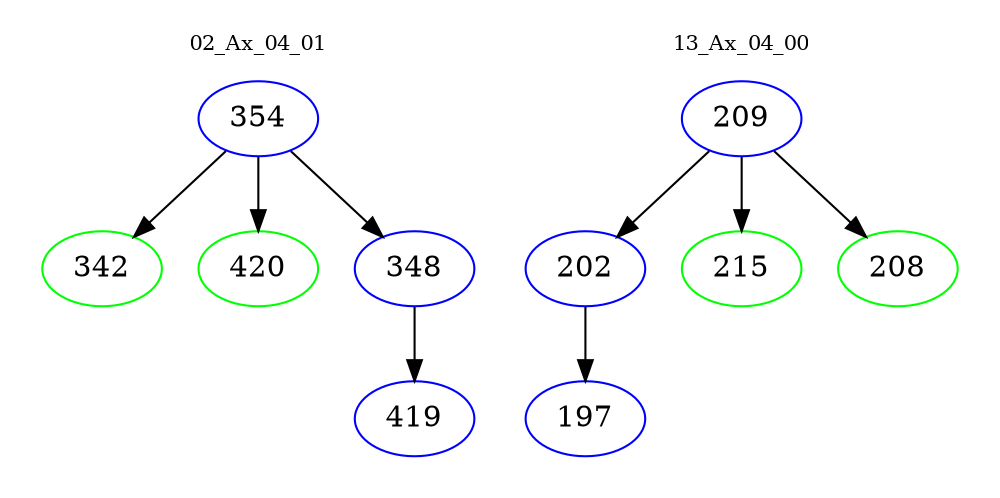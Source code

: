 digraph{
subgraph cluster_0 {
color = white
label = "02_Ax_04_01";
fontsize=10;
T0_354 [label="354", color="blue"]
T0_354 -> T0_342 [color="black"]
T0_342 [label="342", color="green"]
T0_354 -> T0_420 [color="black"]
T0_420 [label="420", color="green"]
T0_354 -> T0_348 [color="black"]
T0_348 [label="348", color="blue"]
T0_348 -> T0_419 [color="black"]
T0_419 [label="419", color="blue"]
}
subgraph cluster_1 {
color = white
label = "13_Ax_04_00";
fontsize=10;
T1_209 [label="209", color="blue"]
T1_209 -> T1_202 [color="black"]
T1_202 [label="202", color="blue"]
T1_202 -> T1_197 [color="black"]
T1_197 [label="197", color="blue"]
T1_209 -> T1_215 [color="black"]
T1_215 [label="215", color="green"]
T1_209 -> T1_208 [color="black"]
T1_208 [label="208", color="green"]
}
}
